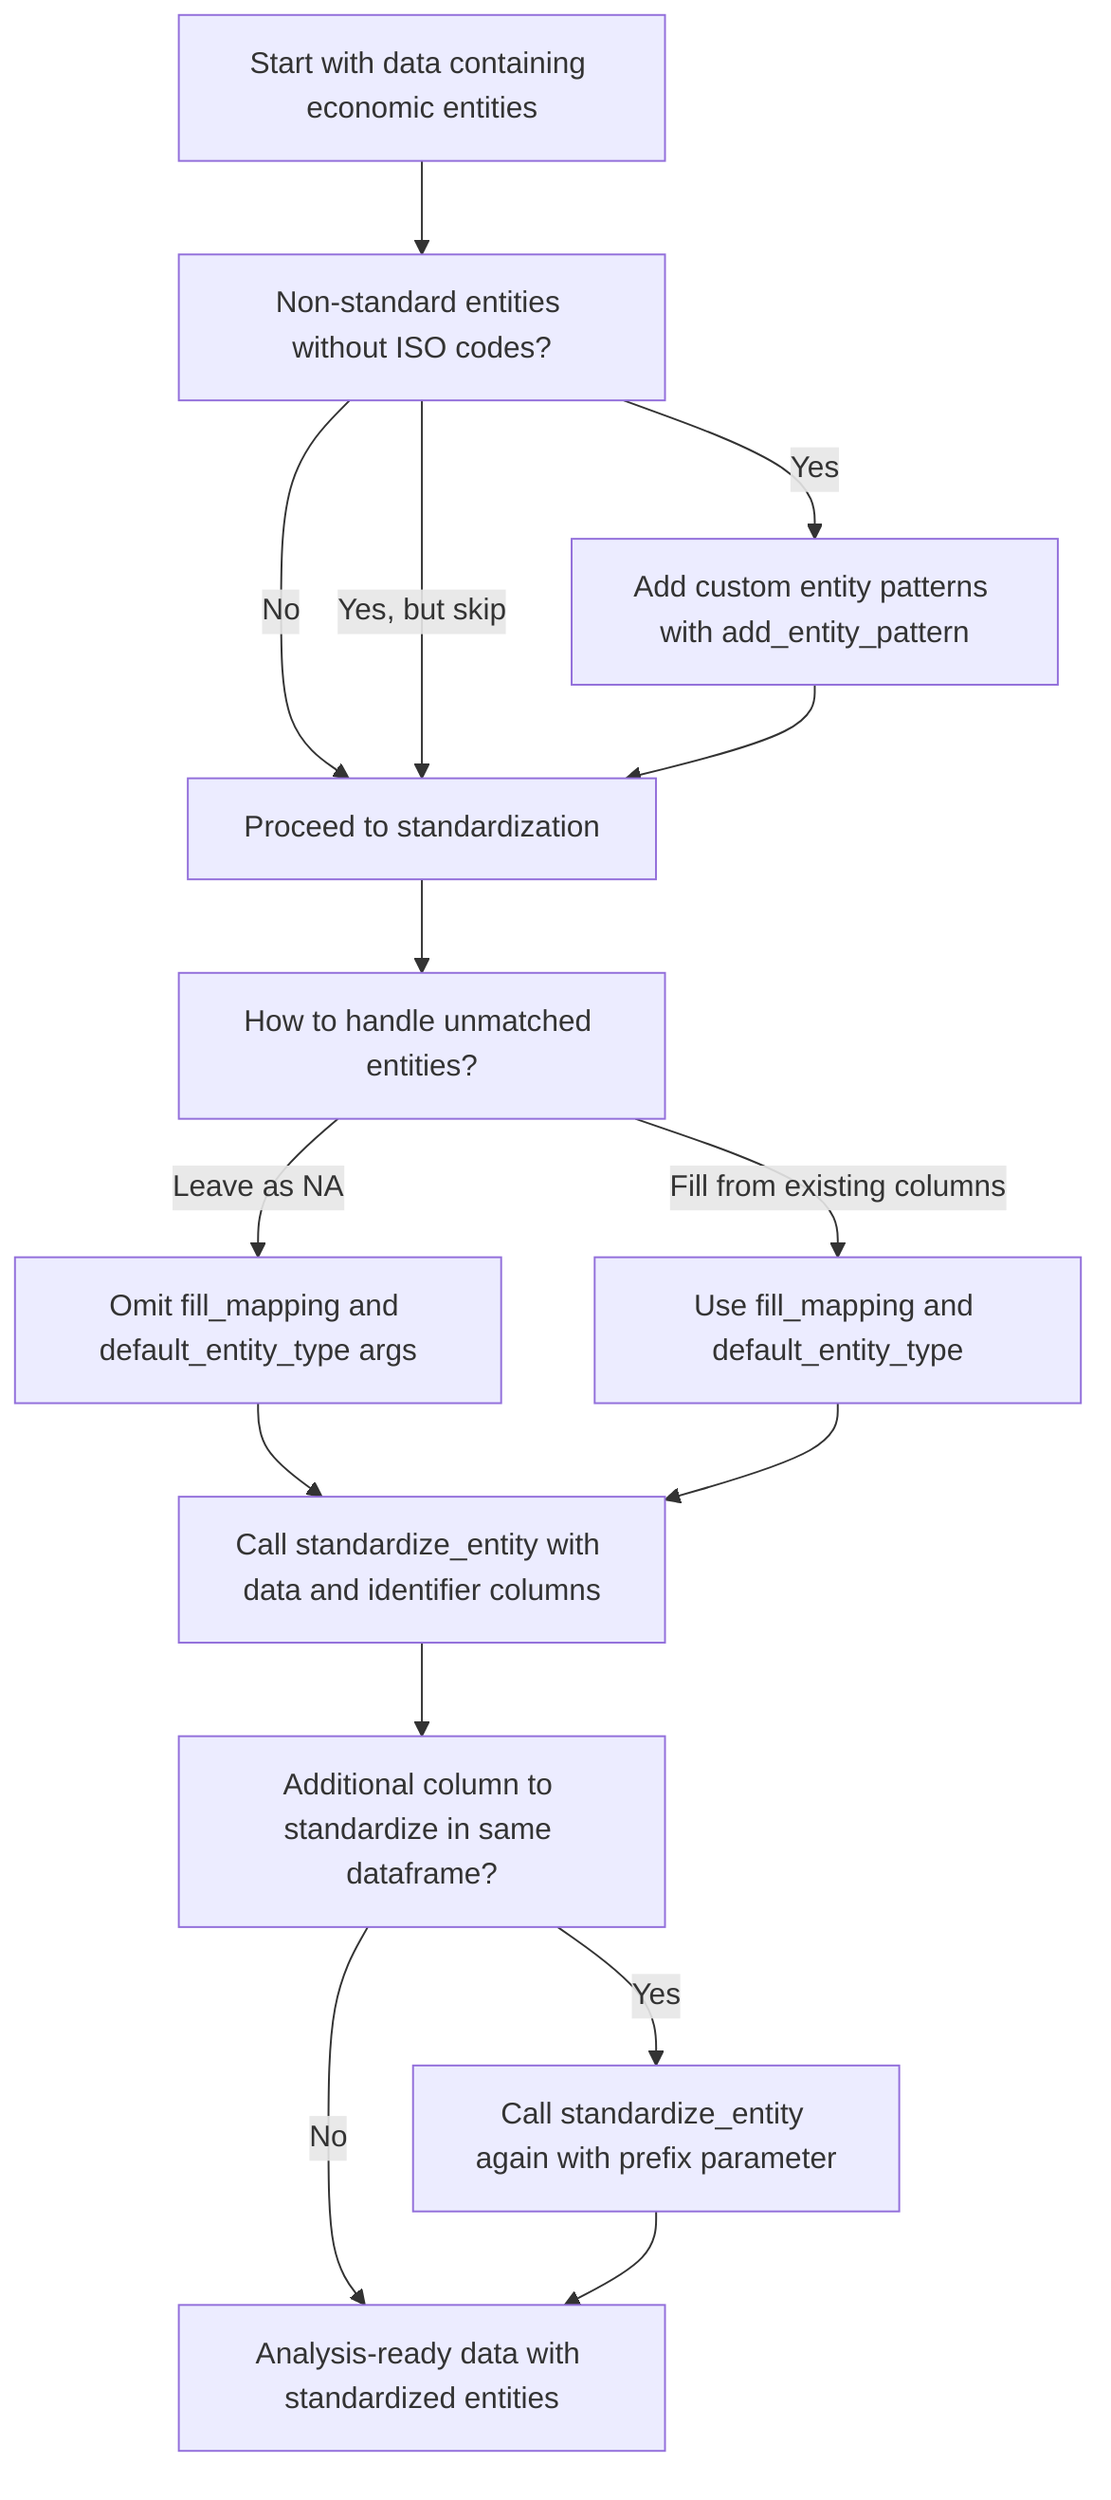 flowchart TD
    A[Start with data containing economic entities] --> B[Non-standard entities without ISO codes?]
    B -->|Yes| C[Add custom entity patterns with add_entity_pattern]
    B -->|No| D[Proceed to standardization]
    B -->|Yes, but skip| D
    C --> D
    
    D --> E[How to handle unmatched entities?]
    E -->|Leave as NA| F[Omit fill_mapping and default_entity_type args]
    E -->|Fill from existing columns| G[Use fill_mapping and default_entity_type]
    
    F --> H[Call standardize_entity with data and identifier columns]
    G --> H
    
    H --> I[Additional column to standardize in same dataframe?]
    I -->|Yes| J[Call standardize_entity again with prefix parameter]
    I -->|No| K[Analysis-ready data with standardized entities]
    J --> K